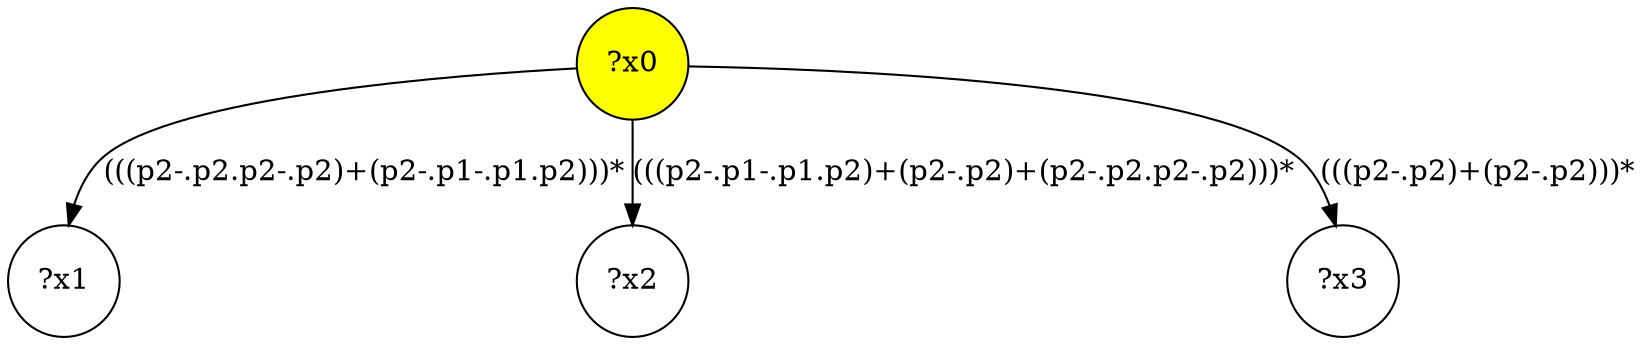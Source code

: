 digraph g {
	x0 [fillcolor="yellow", style="filled," shape=circle, label="?x0"];
	x1 [shape=circle, label="?x1"];
x0 -> x1[label="(((p2-.p2.p2-.p2)+(p2-.p1-.p1.p2)))*"]	x2 [shape=circle, label="?x2"];
x0 -> x2[label="(((p2-.p1-.p1.p2)+(p2-.p2)+(p2-.p2.p2-.p2)))*"]	x3 [shape=circle, label="?x3"];
x0 -> x3[label="(((p2-.p2)+(p2-.p2)))*"]}
